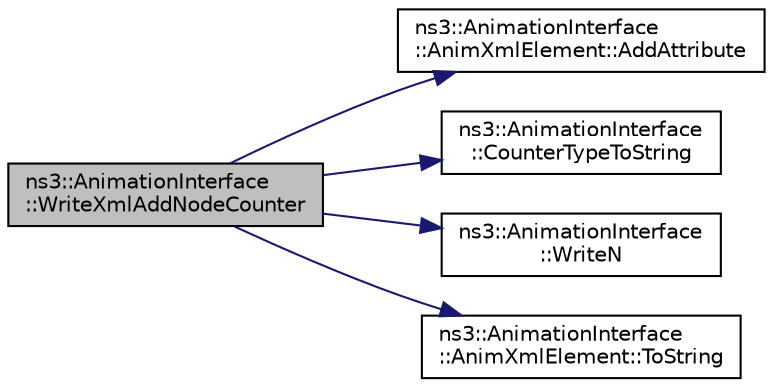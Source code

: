 digraph "ns3::AnimationInterface::WriteXmlAddNodeCounter"
{
  edge [fontname="Helvetica",fontsize="10",labelfontname="Helvetica",labelfontsize="10"];
  node [fontname="Helvetica",fontsize="10",shape=record];
  rankdir="LR";
  Node1 [label="ns3::AnimationInterface\l::WriteXmlAddNodeCounter",height=0.2,width=0.4,color="black", fillcolor="grey75", style="filled", fontcolor="black"];
  Node1 -> Node2 [color="midnightblue",fontsize="10",style="solid"];
  Node2 [label="ns3::AnimationInterface\l::AnimXmlElement::AddAttribute",height=0.2,width=0.4,color="black", fillcolor="white", style="filled",URL="$d2/dbc/classns3_1_1AnimationInterface_1_1AnimXmlElement.html#af2674ecb42b9384b8bc7e708a3724f5e"];
  Node1 -> Node3 [color="midnightblue",fontsize="10",style="solid"];
  Node3 [label="ns3::AnimationInterface\l::CounterTypeToString",height=0.2,width=0.4,color="black", fillcolor="white", style="filled",URL="$d6/d1a/classns3_1_1AnimationInterface.html#a8000df8e40811e5caca9dcdbaf295acd"];
  Node1 -> Node4 [color="midnightblue",fontsize="10",style="solid"];
  Node4 [label="ns3::AnimationInterface\l::WriteN",height=0.2,width=0.4,color="black", fillcolor="white", style="filled",URL="$d6/d1a/classns3_1_1AnimationInterface.html#a4cdd131c35733674773098d094f30066"];
  Node1 -> Node5 [color="midnightblue",fontsize="10",style="solid"];
  Node5 [label="ns3::AnimationInterface\l::AnimXmlElement::ToString",height=0.2,width=0.4,color="black", fillcolor="white", style="filled",URL="$d2/dbc/classns3_1_1AnimationInterface_1_1AnimXmlElement.html#ab97cfaafbbd28bfbdfb82b2ce101740b"];
}
